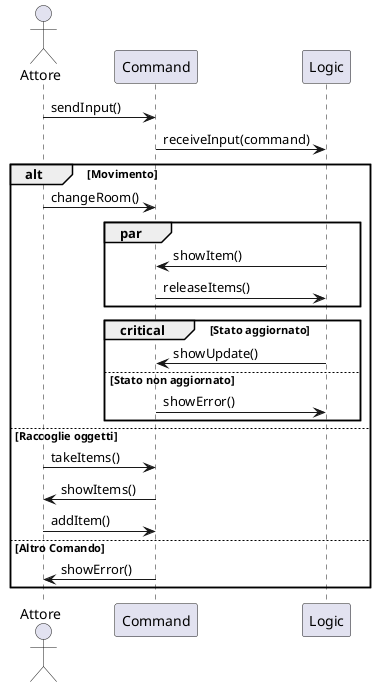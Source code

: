@startuml
actor Attore 
participant Command
participant Logic 

Attore -> Command : sendInput()
Command -> Logic : receiveInput(command)

Alt Movimento
    Attore -> Command : changeRoom()
        Par 
            Command <- Logic : showItem()
            Command -> Logic : releaseItems()
        end
            Critical Stato aggiornato 
                Command <- Logic: showUpdate()
            else Stato non aggiornato
                Command -> Logic: showError()
            end
else Raccoglie oggetti
    Attore -> Command : takeItems()
    Attore <- Command : showItems()
    Attore -> Command : addItem()
else Altro Comando 
    Attore <- Command : showError()
end 
@enduml






   